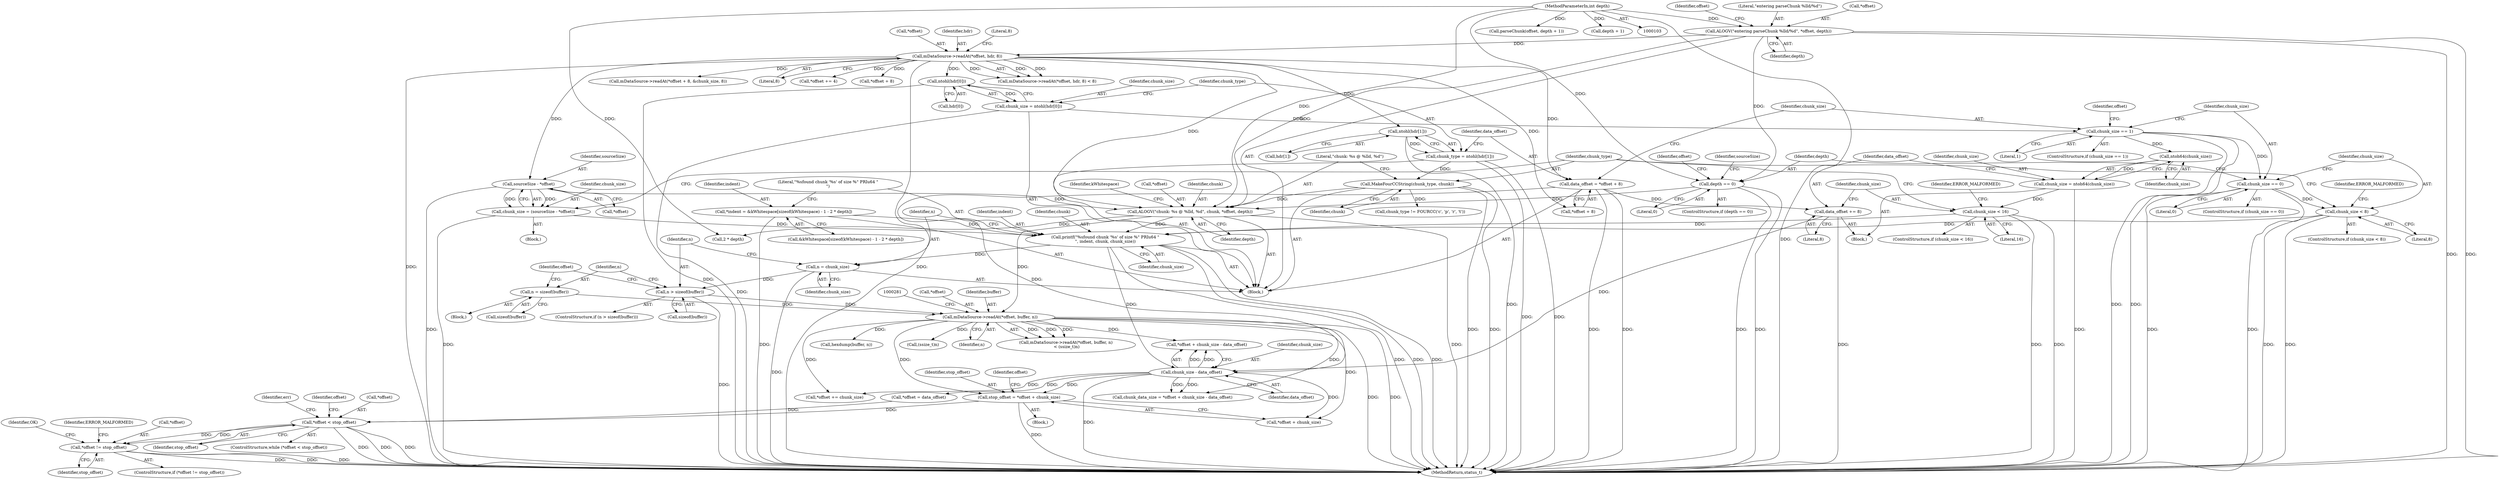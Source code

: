 digraph "0_Android_6fe85f7e15203e48df2cc3e8e1c4bc6ad49dc968@integer" {
"1000324" [label="(Call,stop_offset = *offset + chunk_size)"];
"1000275" [label="(Call,mDataSource->readAt(*offset, buffer, n))"];
"1000229" [label="(Call,ALOGV(\"chunk: %s @ %lld, %d\", chunk, *offset, depth))"];
"1000226" [label="(Call,MakeFourCCString(chunk_type, chunk))"];
"1000132" [label="(Call,chunk_type = ntohl(hdr[1]))"];
"1000134" [label="(Call,ntohl(hdr[1]))"];
"1000115" [label="(Call,mDataSource->readAt(*offset, hdr, 8))"];
"1000107" [label="(Call,ALOGV(\"entering parseChunk %lld/%d\", *offset, depth))"];
"1000105" [label="(MethodParameterIn,int depth)"];
"1000199" [label="(Call,sourceSize - *offset)"];
"1000185" [label="(Call,depth == 0)"];
"1000264" [label="(Call,n > sizeof(buffer))"];
"1000260" [label="(Call,n = chunk_size)"];
"1000253" [label="(Call,printf(\"%sfound chunk '%s' of size %\" PRIu64 \"\n\", indent, chunk, chunk_size))"];
"1000240" [label="(Call,*indent = &kWhitespace[sizeof(kWhitespace) - 1 - 2 * depth])"];
"1000172" [label="(Call,chunk_size < 16)"];
"1000164" [label="(Call,chunk_size = ntoh64(chunk_size))"];
"1000166" [label="(Call,ntoh64(chunk_size))"];
"1000146" [label="(Call,chunk_size == 1)"];
"1000125" [label="(Call,chunk_size = ntohl(hdr[0]))"];
"1000127" [label="(Call,ntohl(hdr[0]))"];
"1000219" [label="(Call,chunk_size < 8)"];
"1000180" [label="(Call,chunk_size == 0)"];
"1000197" [label="(Call,chunk_size = (sourceSize - *offset))"];
"1000269" [label="(Call,n = sizeof(buffer))"];
"1000296" [label="(Call,chunk_size - data_offset)"];
"1000168" [label="(Call,data_offset += 8)"];
"1000139" [label="(Call,data_offset = *offset + 8)"];
"1000335" [label="(Call,*offset < stop_offset)"];
"1000356" [label="(Call,*offset != stop_offset)"];
"1000230" [label="(Literal,\"chunk: %s @ %lld, %d\")"];
"1000167" [label="(Identifier,chunk_size)"];
"1000115" [label="(Call,mDataSource->readAt(*offset, hdr, 8))"];
"1002924" [label="(Call,*offset += chunk_size)"];
"1000265" [label="(Identifier,n)"];
"1000280" [label="(Call,(ssize_t)n)"];
"1000266" [label="(Call,sizeof(buffer))"];
"1000276" [label="(Call,*offset)"];
"1000326" [label="(Call,*offset + chunk_size)"];
"1000139" [label="(Call,data_offset = *offset + 8)"];
"1000253" [label="(Call,printf(\"%sfound chunk '%s' of size %\" PRIu64 \"\n\", indent, chunk, chunk_size))"];
"1000149" [label="(Block,)"];
"1000357" [label="(Call,*offset)"];
"1000152" [label="(Call,mDataSource->readAt(*offset + 8, &chunk_size, 8))"];
"1000260" [label="(Call,n = chunk_size)"];
"1000133" [label="(Identifier,chunk_type)"];
"1000269" [label="(Call,n = sizeof(buffer))"];
"1000197" [label="(Call,chunk_size = (sourceSize - *offset))"];
"1000358" [label="(Identifier,offset)"];
"1000105" [label="(MethodParameterIn,int depth)"];
"1000180" [label="(Call,chunk_size == 0)"];
"1000275" [label="(Call,mDataSource->readAt(*offset, buffer, n))"];
"1000111" [label="(Identifier,depth)"];
"1000291" [label="(Call,chunk_data_size = *offset + chunk_size - data_offset)"];
"1000148" [label="(Literal,1)"];
"1000165" [label="(Identifier,chunk_size)"];
"1000106" [label="(Block,)"];
"1000356" [label="(Call,*offset != stop_offset)"];
"1000171" [label="(ControlStructure,if (chunk_size < 16))"];
"1000172" [label="(Call,chunk_size < 16)"];
"1000201" [label="(Call,*offset)"];
"1000141" [label="(Call,*offset + 8)"];
"1000118" [label="(Identifier,hdr)"];
"1000125" [label="(Call,chunk_size = ntohl(hdr[0]))"];
"1000145" [label="(ControlStructure,if (chunk_size == 1))"];
"1000271" [label="(Call,sizeof(buffer))"];
"1000114" [label="(Call,mDataSource->readAt(*offset, hdr, 8) < 8)"];
"1000155" [label="(Identifier,offset)"];
"1000229" [label="(Call,ALOGV(\"chunk: %s @ %lld, %d\", chunk, *offset, depth))"];
"1000120" [label="(Literal,8)"];
"1000186" [label="(Identifier,depth)"];
"1000117" [label="(Identifier,offset)"];
"1000132" [label="(Call,chunk_type = ntohl(hdr[1]))"];
"1000213" [label="(Identifier,offset)"];
"1000196" [label="(Block,)"];
"1000338" [label="(Identifier,stop_offset)"];
"1000187" [label="(Literal,0)"];
"1000279" [label="(Identifier,n)"];
"1000274" [label="(Call,mDataSource->readAt(*offset, buffer, n)\n < (ssize_t)n)"];
"1000261" [label="(Identifier,n)"];
"1000228" [label="(Identifier,chunk)"];
"1000226" [label="(Call,MakeFourCCString(chunk_type, chunk))"];
"1000342" [label="(Identifier,err)"];
"1000164" [label="(Call,chunk_size = ntoh64(chunk_size))"];
"1000296" [label="(Call,chunk_size - data_offset)"];
"1000270" [label="(Identifier,n)"];
"1000181" [label="(Identifier,chunk_size)"];
"1000199" [label="(Call,sourceSize - *offset)"];
"1000170" [label="(Literal,8)"];
"1000242" [label="(Call,&kWhitespace[sizeof(kWhitespace) - 1 - 2 * depth])"];
"1000298" [label="(Identifier,data_offset)"];
"1000355" [label="(ControlStructure,if (*offset != stop_offset))"];
"1000147" [label="(Identifier,chunk_size)"];
"1000177" [label="(Identifier,ERROR_MALFORMED)"];
"1000241" [label="(Identifier,indent)"];
"1000334" [label="(ControlStructure,while (*offset < stop_offset))"];
"1000237" [label="(Identifier,kWhitespace)"];
"1000343" [label="(Call,parseChunk(offset, depth + 1))"];
"1000194" [label="(Identifier,sourceSize)"];
"1000126" [label="(Identifier,chunk_size)"];
"1000134" [label="(Call,ntohl(hdr[1]))"];
"1000119" [label="(Literal,8)"];
"1000218" [label="(ControlStructure,if (chunk_size < 8))"];
"1000324" [label="(Call,stop_offset = *offset + chunk_size)"];
"1000234" [label="(Identifier,depth)"];
"1000277" [label="(Identifier,offset)"];
"1002931" [label="(MethodReturn,status_t)"];
"1000200" [label="(Identifier,sourceSize)"];
"1000211" [label="(Call,*offset += 4)"];
"1000345" [label="(Call,depth + 1)"];
"1000185" [label="(Call,depth == 0)"];
"1000168" [label="(Call,data_offset += 8)"];
"1000254" [label="(Literal,\"%sfound chunk '%s' of size %\" PRIu64 \"\n\")"];
"1000322" [label="(Block,)"];
"1000335" [label="(Call,*offset < stop_offset)"];
"1000240" [label="(Call,*indent = &kWhitespace[sizeof(kWhitespace) - 1 - 2 * depth])"];
"1000268" [label="(Block,)"];
"1000278" [label="(Identifier,buffer)"];
"1000232" [label="(Call,*offset)"];
"1000325" [label="(Identifier,stop_offset)"];
"1000257" [label="(Identifier,chunk_size)"];
"1000116" [label="(Call,*offset)"];
"1000255" [label="(Identifier,indent)"];
"1000169" [label="(Identifier,data_offset)"];
"1000146" [label="(Call,chunk_size == 1)"];
"1000198" [label="(Identifier,chunk_size)"];
"1000173" [label="(Identifier,chunk_size)"];
"1000231" [label="(Identifier,chunk)"];
"1000301" [label="(Call,chunk_type != FOURCC('c', 'p', 'r', 't'))"];
"1000293" [label="(Call,*offset + chunk_size - data_offset)"];
"1000140" [label="(Identifier,data_offset)"];
"1000153" [label="(Call,*offset + 8)"];
"1000263" [label="(ControlStructure,if (n > sizeof(buffer)))"];
"1000332" [label="(Identifier,offset)"];
"1000224" [label="(Identifier,ERROR_MALFORMED)"];
"1000221" [label="(Literal,8)"];
"1000262" [label="(Identifier,chunk_size)"];
"1000127" [label="(Call,ntohl(hdr[0]))"];
"1000220" [label="(Identifier,chunk_size)"];
"1000108" [label="(Literal,\"entering parseChunk %lld/%d\")"];
"1000330" [label="(Call,*offset = data_offset)"];
"1000256" [label="(Identifier,chunk)"];
"1000182" [label="(Literal,0)"];
"1000336" [label="(Call,*offset)"];
"1000135" [label="(Call,hdr[1])"];
"1000286" [label="(Call,hexdump(buffer, n))"];
"1000166" [label="(Call,ntoh64(chunk_size))"];
"1000179" [label="(ControlStructure,if (chunk_size == 0))"];
"1000174" [label="(Literal,16)"];
"1000264" [label="(Call,n > sizeof(buffer))"];
"1000107" [label="(Call,ALOGV(\"entering parseChunk %lld/%d\", *offset, depth))"];
"1000184" [label="(ControlStructure,if (depth == 0))"];
"1000227" [label="(Identifier,chunk_type)"];
"1000219" [label="(Call,chunk_size < 8)"];
"1000364" [label="(Identifier,OK)"];
"1000109" [label="(Call,*offset)"];
"1000297" [label="(Identifier,chunk_size)"];
"1000359" [label="(Identifier,stop_offset)"];
"1000362" [label="(Identifier,ERROR_MALFORMED)"];
"1000250" [label="(Call,2 * depth)"];
"1000128" [label="(Call,hdr[0])"];
"1000324" -> "1000322"  [label="AST: "];
"1000324" -> "1000326"  [label="CFG: "];
"1000325" -> "1000324"  [label="AST: "];
"1000326" -> "1000324"  [label="AST: "];
"1000332" -> "1000324"  [label="CFG: "];
"1000324" -> "1002931"  [label="DDG: "];
"1000275" -> "1000324"  [label="DDG: "];
"1000296" -> "1000324"  [label="DDG: "];
"1000324" -> "1000335"  [label="DDG: "];
"1000275" -> "1000274"  [label="AST: "];
"1000275" -> "1000279"  [label="CFG: "];
"1000276" -> "1000275"  [label="AST: "];
"1000278" -> "1000275"  [label="AST: "];
"1000279" -> "1000275"  [label="AST: "];
"1000281" -> "1000275"  [label="CFG: "];
"1000275" -> "1002931"  [label="DDG: "];
"1000275" -> "1002931"  [label="DDG: "];
"1000275" -> "1000274"  [label="DDG: "];
"1000275" -> "1000274"  [label="DDG: "];
"1000275" -> "1000274"  [label="DDG: "];
"1000229" -> "1000275"  [label="DDG: "];
"1000264" -> "1000275"  [label="DDG: "];
"1000269" -> "1000275"  [label="DDG: "];
"1000275" -> "1000280"  [label="DDG: "];
"1000275" -> "1000286"  [label="DDG: "];
"1000275" -> "1000291"  [label="DDG: "];
"1000275" -> "1000293"  [label="DDG: "];
"1000275" -> "1000326"  [label="DDG: "];
"1000275" -> "1002924"  [label="DDG: "];
"1000229" -> "1000106"  [label="AST: "];
"1000229" -> "1000234"  [label="CFG: "];
"1000230" -> "1000229"  [label="AST: "];
"1000231" -> "1000229"  [label="AST: "];
"1000232" -> "1000229"  [label="AST: "];
"1000234" -> "1000229"  [label="AST: "];
"1000237" -> "1000229"  [label="CFG: "];
"1000229" -> "1002931"  [label="DDG: "];
"1000226" -> "1000229"  [label="DDG: "];
"1000199" -> "1000229"  [label="DDG: "];
"1000115" -> "1000229"  [label="DDG: "];
"1000185" -> "1000229"  [label="DDG: "];
"1000107" -> "1000229"  [label="DDG: "];
"1000105" -> "1000229"  [label="DDG: "];
"1000229" -> "1000250"  [label="DDG: "];
"1000229" -> "1000253"  [label="DDG: "];
"1000226" -> "1000106"  [label="AST: "];
"1000226" -> "1000228"  [label="CFG: "];
"1000227" -> "1000226"  [label="AST: "];
"1000228" -> "1000226"  [label="AST: "];
"1000230" -> "1000226"  [label="CFG: "];
"1000226" -> "1002931"  [label="DDG: "];
"1000226" -> "1002931"  [label="DDG: "];
"1000132" -> "1000226"  [label="DDG: "];
"1000226" -> "1000301"  [label="DDG: "];
"1000132" -> "1000106"  [label="AST: "];
"1000132" -> "1000134"  [label="CFG: "];
"1000133" -> "1000132"  [label="AST: "];
"1000134" -> "1000132"  [label="AST: "];
"1000140" -> "1000132"  [label="CFG: "];
"1000132" -> "1002931"  [label="DDG: "];
"1000132" -> "1002931"  [label="DDG: "];
"1000134" -> "1000132"  [label="DDG: "];
"1000134" -> "1000135"  [label="CFG: "];
"1000135" -> "1000134"  [label="AST: "];
"1000134" -> "1002931"  [label="DDG: "];
"1000115" -> "1000134"  [label="DDG: "];
"1000115" -> "1000114"  [label="AST: "];
"1000115" -> "1000119"  [label="CFG: "];
"1000116" -> "1000115"  [label="AST: "];
"1000118" -> "1000115"  [label="AST: "];
"1000119" -> "1000115"  [label="AST: "];
"1000120" -> "1000115"  [label="CFG: "];
"1000115" -> "1002931"  [label="DDG: "];
"1000115" -> "1002931"  [label="DDG: "];
"1000115" -> "1000114"  [label="DDG: "];
"1000115" -> "1000114"  [label="DDG: "];
"1000115" -> "1000114"  [label="DDG: "];
"1000107" -> "1000115"  [label="DDG: "];
"1000115" -> "1000127"  [label="DDG: "];
"1000115" -> "1000139"  [label="DDG: "];
"1000115" -> "1000141"  [label="DDG: "];
"1000115" -> "1000152"  [label="DDG: "];
"1000115" -> "1000153"  [label="DDG: "];
"1000115" -> "1000199"  [label="DDG: "];
"1000115" -> "1000211"  [label="DDG: "];
"1000107" -> "1000106"  [label="AST: "];
"1000107" -> "1000111"  [label="CFG: "];
"1000108" -> "1000107"  [label="AST: "];
"1000109" -> "1000107"  [label="AST: "];
"1000111" -> "1000107"  [label="AST: "];
"1000117" -> "1000107"  [label="CFG: "];
"1000107" -> "1002931"  [label="DDG: "];
"1000107" -> "1002931"  [label="DDG: "];
"1000105" -> "1000107"  [label="DDG: "];
"1000107" -> "1000185"  [label="DDG: "];
"1000105" -> "1000103"  [label="AST: "];
"1000105" -> "1002931"  [label="DDG: "];
"1000105" -> "1000185"  [label="DDG: "];
"1000105" -> "1000250"  [label="DDG: "];
"1000105" -> "1000343"  [label="DDG: "];
"1000105" -> "1000345"  [label="DDG: "];
"1000199" -> "1000197"  [label="AST: "];
"1000199" -> "1000201"  [label="CFG: "];
"1000200" -> "1000199"  [label="AST: "];
"1000201" -> "1000199"  [label="AST: "];
"1000197" -> "1000199"  [label="CFG: "];
"1000199" -> "1002931"  [label="DDG: "];
"1000199" -> "1000197"  [label="DDG: "];
"1000199" -> "1000197"  [label="DDG: "];
"1000185" -> "1000184"  [label="AST: "];
"1000185" -> "1000187"  [label="CFG: "];
"1000186" -> "1000185"  [label="AST: "];
"1000187" -> "1000185"  [label="AST: "];
"1000194" -> "1000185"  [label="CFG: "];
"1000213" -> "1000185"  [label="CFG: "];
"1000185" -> "1002931"  [label="DDG: "];
"1000185" -> "1002931"  [label="DDG: "];
"1000264" -> "1000263"  [label="AST: "];
"1000264" -> "1000266"  [label="CFG: "];
"1000265" -> "1000264"  [label="AST: "];
"1000266" -> "1000264"  [label="AST: "];
"1000270" -> "1000264"  [label="CFG: "];
"1000277" -> "1000264"  [label="CFG: "];
"1000264" -> "1002931"  [label="DDG: "];
"1000260" -> "1000264"  [label="DDG: "];
"1000260" -> "1000106"  [label="AST: "];
"1000260" -> "1000262"  [label="CFG: "];
"1000261" -> "1000260"  [label="AST: "];
"1000262" -> "1000260"  [label="AST: "];
"1000265" -> "1000260"  [label="CFG: "];
"1000260" -> "1002931"  [label="DDG: "];
"1000253" -> "1000260"  [label="DDG: "];
"1000253" -> "1000106"  [label="AST: "];
"1000253" -> "1000257"  [label="CFG: "];
"1000254" -> "1000253"  [label="AST: "];
"1000255" -> "1000253"  [label="AST: "];
"1000256" -> "1000253"  [label="AST: "];
"1000257" -> "1000253"  [label="AST: "];
"1000261" -> "1000253"  [label="CFG: "];
"1000253" -> "1002931"  [label="DDG: "];
"1000253" -> "1002931"  [label="DDG: "];
"1000253" -> "1002931"  [label="DDG: "];
"1000240" -> "1000253"  [label="DDG: "];
"1000172" -> "1000253"  [label="DDG: "];
"1000219" -> "1000253"  [label="DDG: "];
"1000197" -> "1000253"  [label="DDG: "];
"1000253" -> "1000296"  [label="DDG: "];
"1000240" -> "1000106"  [label="AST: "];
"1000240" -> "1000242"  [label="CFG: "];
"1000241" -> "1000240"  [label="AST: "];
"1000242" -> "1000240"  [label="AST: "];
"1000254" -> "1000240"  [label="CFG: "];
"1000240" -> "1002931"  [label="DDG: "];
"1000172" -> "1000171"  [label="AST: "];
"1000172" -> "1000174"  [label="CFG: "];
"1000173" -> "1000172"  [label="AST: "];
"1000174" -> "1000172"  [label="AST: "];
"1000177" -> "1000172"  [label="CFG: "];
"1000227" -> "1000172"  [label="CFG: "];
"1000172" -> "1002931"  [label="DDG: "];
"1000172" -> "1002931"  [label="DDG: "];
"1000164" -> "1000172"  [label="DDG: "];
"1000164" -> "1000149"  [label="AST: "];
"1000164" -> "1000166"  [label="CFG: "];
"1000165" -> "1000164"  [label="AST: "];
"1000166" -> "1000164"  [label="AST: "];
"1000169" -> "1000164"  [label="CFG: "];
"1000164" -> "1002931"  [label="DDG: "];
"1000166" -> "1000164"  [label="DDG: "];
"1000166" -> "1000167"  [label="CFG: "];
"1000167" -> "1000166"  [label="AST: "];
"1000146" -> "1000166"  [label="DDG: "];
"1000146" -> "1000145"  [label="AST: "];
"1000146" -> "1000148"  [label="CFG: "];
"1000147" -> "1000146"  [label="AST: "];
"1000148" -> "1000146"  [label="AST: "];
"1000155" -> "1000146"  [label="CFG: "];
"1000181" -> "1000146"  [label="CFG: "];
"1000146" -> "1002931"  [label="DDG: "];
"1000146" -> "1002931"  [label="DDG: "];
"1000125" -> "1000146"  [label="DDG: "];
"1000146" -> "1000180"  [label="DDG: "];
"1000125" -> "1000106"  [label="AST: "];
"1000125" -> "1000127"  [label="CFG: "];
"1000126" -> "1000125"  [label="AST: "];
"1000127" -> "1000125"  [label="AST: "];
"1000133" -> "1000125"  [label="CFG: "];
"1000125" -> "1002931"  [label="DDG: "];
"1000127" -> "1000125"  [label="DDG: "];
"1000127" -> "1000128"  [label="CFG: "];
"1000128" -> "1000127"  [label="AST: "];
"1000127" -> "1002931"  [label="DDG: "];
"1000219" -> "1000218"  [label="AST: "];
"1000219" -> "1000221"  [label="CFG: "];
"1000220" -> "1000219"  [label="AST: "];
"1000221" -> "1000219"  [label="AST: "];
"1000224" -> "1000219"  [label="CFG: "];
"1000227" -> "1000219"  [label="CFG: "];
"1000219" -> "1002931"  [label="DDG: "];
"1000219" -> "1002931"  [label="DDG: "];
"1000180" -> "1000219"  [label="DDG: "];
"1000180" -> "1000179"  [label="AST: "];
"1000180" -> "1000182"  [label="CFG: "];
"1000181" -> "1000180"  [label="AST: "];
"1000182" -> "1000180"  [label="AST: "];
"1000186" -> "1000180"  [label="CFG: "];
"1000220" -> "1000180"  [label="CFG: "];
"1000180" -> "1002931"  [label="DDG: "];
"1000180" -> "1002931"  [label="DDG: "];
"1000197" -> "1000196"  [label="AST: "];
"1000198" -> "1000197"  [label="AST: "];
"1000227" -> "1000197"  [label="CFG: "];
"1000197" -> "1002931"  [label="DDG: "];
"1000269" -> "1000268"  [label="AST: "];
"1000269" -> "1000271"  [label="CFG: "];
"1000270" -> "1000269"  [label="AST: "];
"1000271" -> "1000269"  [label="AST: "];
"1000277" -> "1000269"  [label="CFG: "];
"1000296" -> "1000293"  [label="AST: "];
"1000296" -> "1000298"  [label="CFG: "];
"1000297" -> "1000296"  [label="AST: "];
"1000298" -> "1000296"  [label="AST: "];
"1000293" -> "1000296"  [label="CFG: "];
"1000296" -> "1002931"  [label="DDG: "];
"1000296" -> "1000291"  [label="DDG: "];
"1000296" -> "1000291"  [label="DDG: "];
"1000296" -> "1000293"  [label="DDG: "];
"1000296" -> "1000293"  [label="DDG: "];
"1000168" -> "1000296"  [label="DDG: "];
"1000139" -> "1000296"  [label="DDG: "];
"1000296" -> "1000326"  [label="DDG: "];
"1000296" -> "1000330"  [label="DDG: "];
"1000296" -> "1002924"  [label="DDG: "];
"1000168" -> "1000149"  [label="AST: "];
"1000168" -> "1000170"  [label="CFG: "];
"1000169" -> "1000168"  [label="AST: "];
"1000170" -> "1000168"  [label="AST: "];
"1000173" -> "1000168"  [label="CFG: "];
"1000168" -> "1002931"  [label="DDG: "];
"1000139" -> "1000168"  [label="DDG: "];
"1000139" -> "1000106"  [label="AST: "];
"1000139" -> "1000141"  [label="CFG: "];
"1000140" -> "1000139"  [label="AST: "];
"1000141" -> "1000139"  [label="AST: "];
"1000147" -> "1000139"  [label="CFG: "];
"1000139" -> "1002931"  [label="DDG: "];
"1000139" -> "1002931"  [label="DDG: "];
"1000335" -> "1000334"  [label="AST: "];
"1000335" -> "1000338"  [label="CFG: "];
"1000336" -> "1000335"  [label="AST: "];
"1000338" -> "1000335"  [label="AST: "];
"1000342" -> "1000335"  [label="CFG: "];
"1000358" -> "1000335"  [label="CFG: "];
"1000335" -> "1002931"  [label="DDG: "];
"1000335" -> "1002931"  [label="DDG: "];
"1000335" -> "1002931"  [label="DDG: "];
"1000330" -> "1000335"  [label="DDG: "];
"1000335" -> "1000356"  [label="DDG: "];
"1000335" -> "1000356"  [label="DDG: "];
"1000356" -> "1000355"  [label="AST: "];
"1000356" -> "1000359"  [label="CFG: "];
"1000357" -> "1000356"  [label="AST: "];
"1000359" -> "1000356"  [label="AST: "];
"1000362" -> "1000356"  [label="CFG: "];
"1000364" -> "1000356"  [label="CFG: "];
"1000356" -> "1002931"  [label="DDG: "];
"1000356" -> "1002931"  [label="DDG: "];
"1000356" -> "1002931"  [label="DDG: "];
}
